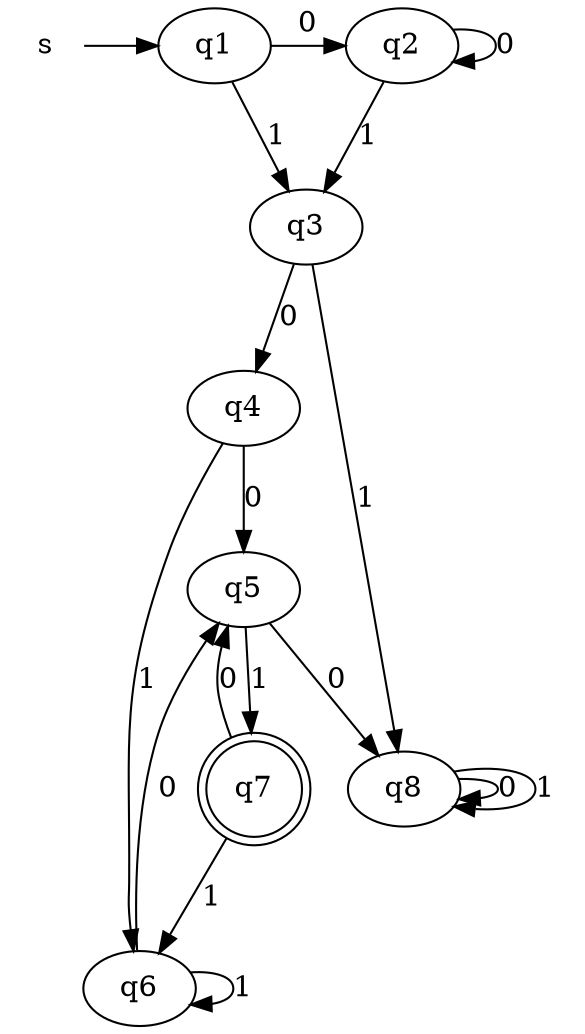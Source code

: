 digraph graphDFA{ 
s[shape=circle, color=white];
q1;
{rank="same";s;q1}
s->q1[label = "\n"];
q2;
{rank="same";q1;q2 }
q1->q2[label = "0"];
q3;
q1->q3[label="1"];
q2;
q2;
q2->q2[label = "0"];
q3;
q2->q3[label="1"];
q3;
q4;
q3->q4[label = "0"];
q8;
q3->q8[label="1"];
q4;
q5;
q4->q5[label = "0"];
q6;
q4->q6[label="1"];
q5;
q8;
q5->q8[label = "0"];
q7;
q5->q7[label="1"];
q6;
q5;
q6->q5[label = "0"];
q6;
q6->q6[label="1"];
q7[shape="doublecircle"];
q5;
q7->q5[label = "0"];
q6;
q7->q6[label = "1"];
q8;
q8;
q8->q8[label = "0"];
q8;
q8->q8[label="1"];
}
